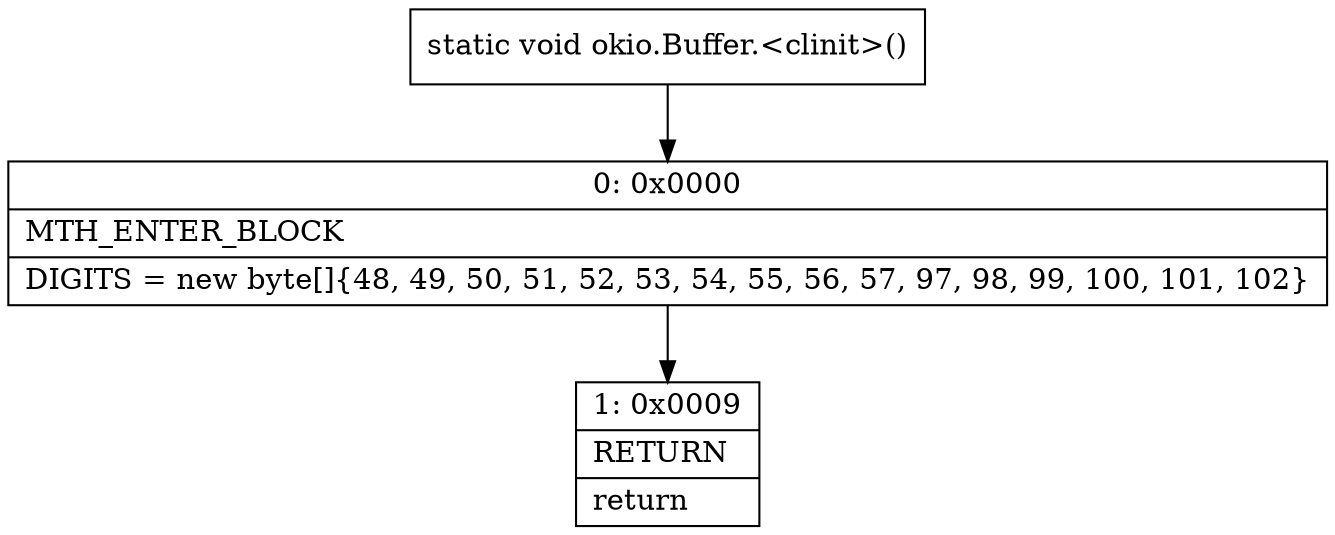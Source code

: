 digraph "CFG forokio.Buffer.\<clinit\>()V" {
Node_0 [shape=record,label="{0\:\ 0x0000|MTH_ENTER_BLOCK\l|DIGITS = new byte[]\{48, 49, 50, 51, 52, 53, 54, 55, 56, 57, 97, 98, 99, 100, 101, 102\}\l}"];
Node_1 [shape=record,label="{1\:\ 0x0009|RETURN\l|return\l}"];
MethodNode[shape=record,label="{static void okio.Buffer.\<clinit\>() }"];
MethodNode -> Node_0;
Node_0 -> Node_1;
}

